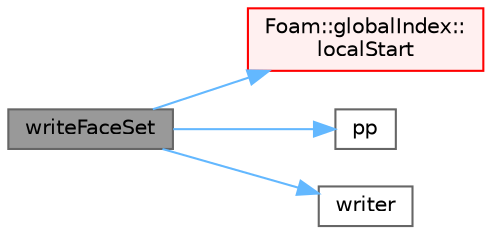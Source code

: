digraph "writeFaceSet"
{
 // LATEX_PDF_SIZE
  bgcolor="transparent";
  edge [fontname=Helvetica,fontsize=10,labelfontname=Helvetica,labelfontsize=10];
  node [fontname=Helvetica,fontsize=10,shape=box,height=0.2,width=0.4];
  rankdir="LR";
  Node1 [id="Node000001",label="writeFaceSet",height=0.2,width=0.4,color="gray40", fillcolor="grey60", style="filled", fontcolor="black",tooltip=" "];
  Node1 -> Node2 [id="edge1_Node000001_Node000002",color="steelblue1",style="solid",tooltip=" "];
  Node2 [id="Node000002",label="Foam::globalIndex::\llocalStart",height=0.2,width=0.4,color="red", fillcolor="#FFF0F0", style="filled",URL="$classFoam_1_1globalIndex.html#a6220811e6a0bb53b811e1129a2c47ba0",tooltip=" "];
  Node1 -> Node4 [id="edge2_Node000001_Node000004",color="steelblue1",style="solid",tooltip=" "];
  Node4 [id="Node000004",label="pp",height=0.2,width=0.4,color="grey40", fillcolor="white", style="filled",URL="$checkPatchTopology_8H.html#a62bd17b324c5b9481f03d4b6d6e09f88",tooltip=" "];
  Node1 -> Node5 [id="edge3_Node000001_Node000005",color="steelblue1",style="solid",tooltip=" "];
  Node5 [id="Node000005",label="writer",height=0.2,width=0.4,color="grey40", fillcolor="white", style="filled",URL="$checkFaMesh_2faMeshWriteVTK_8H.html#a710e01d6eee60adac6cde283f277fcce",tooltip=" "];
}
